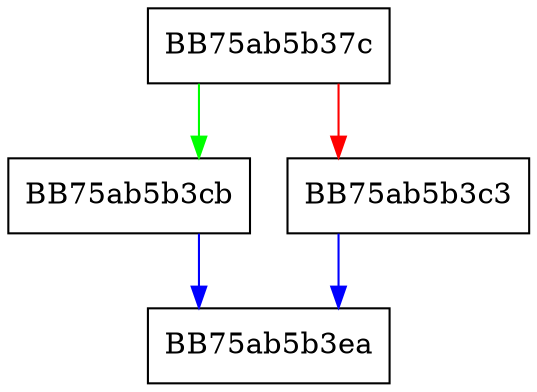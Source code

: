 digraph vdbePmaWriterInit {
  node [shape="box"];
  graph [splines=ortho];
  BB75ab5b37c -> BB75ab5b3cb [color="green"];
  BB75ab5b37c -> BB75ab5b3c3 [color="red"];
  BB75ab5b3c3 -> BB75ab5b3ea [color="blue"];
  BB75ab5b3cb -> BB75ab5b3ea [color="blue"];
}